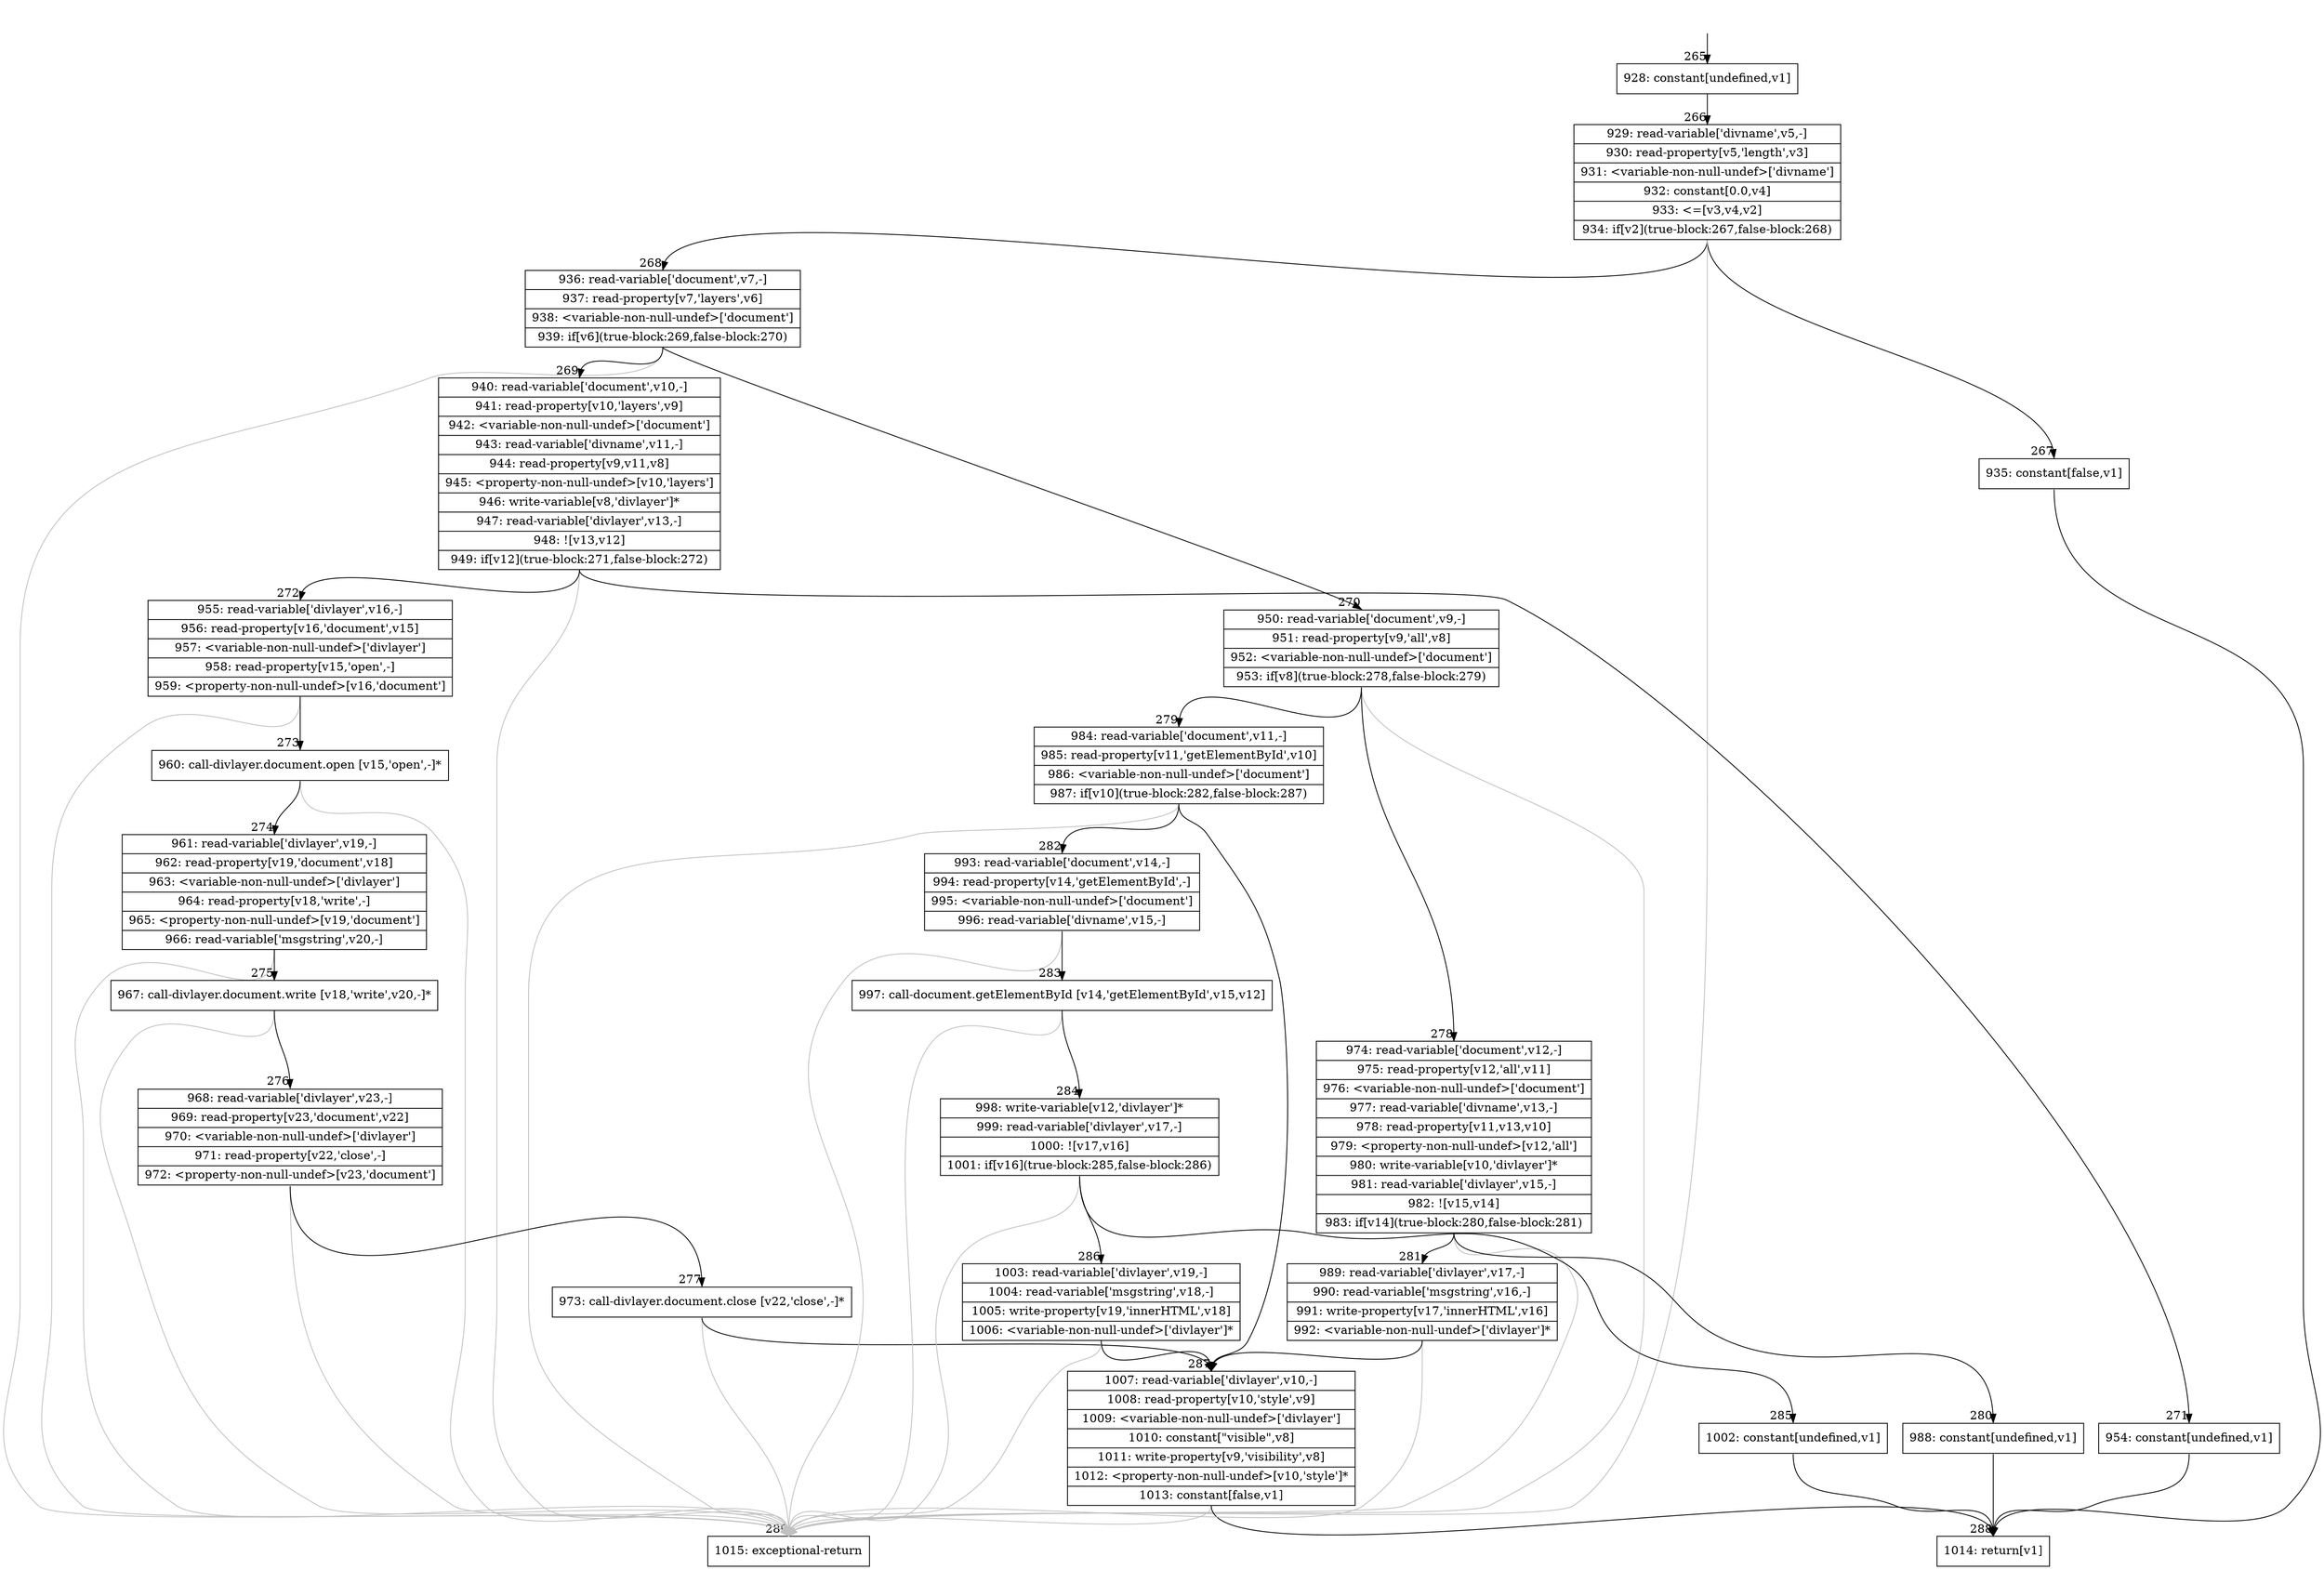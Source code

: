 digraph {
rankdir="TD"
BB_entry29[shape=none,label=""];
BB_entry29 -> BB265 [tailport=s, headport=n, headlabel="    265"]
BB265 [shape=record label="{928: constant[undefined,v1]}" ] 
BB265 -> BB266 [tailport=s, headport=n, headlabel="      266"]
BB266 [shape=record label="{929: read-variable['divname',v5,-]|930: read-property[v5,'length',v3]|931: \<variable-non-null-undef\>['divname']|932: constant[0.0,v4]|933: \<=[v3,v4,v2]|934: if[v2](true-block:267,false-block:268)}" ] 
BB266 -> BB267 [tailport=s, headport=n, headlabel="      267"]
BB266 -> BB268 [tailport=s, headport=n, headlabel="      268"]
BB266 -> BB289 [tailport=s, headport=n, color=gray, headlabel="      289"]
BB267 [shape=record label="{935: constant[false,v1]}" ] 
BB267 -> BB288 [tailport=s, headport=n, headlabel="      288"]
BB268 [shape=record label="{936: read-variable['document',v7,-]|937: read-property[v7,'layers',v6]|938: \<variable-non-null-undef\>['document']|939: if[v6](true-block:269,false-block:270)}" ] 
BB268 -> BB269 [tailport=s, headport=n, headlabel="      269"]
BB268 -> BB270 [tailport=s, headport=n, headlabel="      270"]
BB268 -> BB289 [tailport=s, headport=n, color=gray]
BB269 [shape=record label="{940: read-variable['document',v10,-]|941: read-property[v10,'layers',v9]|942: \<variable-non-null-undef\>['document']|943: read-variable['divname',v11,-]|944: read-property[v9,v11,v8]|945: \<property-non-null-undef\>[v10,'layers']|946: write-variable[v8,'divlayer']*|947: read-variable['divlayer',v13,-]|948: ![v13,v12]|949: if[v12](true-block:271,false-block:272)}" ] 
BB269 -> BB271 [tailport=s, headport=n, headlabel="      271"]
BB269 -> BB272 [tailport=s, headport=n, headlabel="      272"]
BB269 -> BB289 [tailport=s, headport=n, color=gray]
BB270 [shape=record label="{950: read-variable['document',v9,-]|951: read-property[v9,'all',v8]|952: \<variable-non-null-undef\>['document']|953: if[v8](true-block:278,false-block:279)}" ] 
BB270 -> BB278 [tailport=s, headport=n, headlabel="      278"]
BB270 -> BB279 [tailport=s, headport=n, headlabel="      279"]
BB270 -> BB289 [tailport=s, headport=n, color=gray]
BB271 [shape=record label="{954: constant[undefined,v1]}" ] 
BB271 -> BB288 [tailport=s, headport=n]
BB272 [shape=record label="{955: read-variable['divlayer',v16,-]|956: read-property[v16,'document',v15]|957: \<variable-non-null-undef\>['divlayer']|958: read-property[v15,'open',-]|959: \<property-non-null-undef\>[v16,'document']}" ] 
BB272 -> BB273 [tailport=s, headport=n, headlabel="      273"]
BB272 -> BB289 [tailport=s, headport=n, color=gray]
BB273 [shape=record label="{960: call-divlayer.document.open [v15,'open',-]*}" ] 
BB273 -> BB274 [tailport=s, headport=n, headlabel="      274"]
BB273 -> BB289 [tailport=s, headport=n, color=gray]
BB274 [shape=record label="{961: read-variable['divlayer',v19,-]|962: read-property[v19,'document',v18]|963: \<variable-non-null-undef\>['divlayer']|964: read-property[v18,'write',-]|965: \<property-non-null-undef\>[v19,'document']|966: read-variable['msgstring',v20,-]}" ] 
BB274 -> BB275 [tailport=s, headport=n, headlabel="      275"]
BB274 -> BB289 [tailport=s, headport=n, color=gray]
BB275 [shape=record label="{967: call-divlayer.document.write [v18,'write',v20,-]*}" ] 
BB275 -> BB276 [tailport=s, headport=n, headlabel="      276"]
BB275 -> BB289 [tailport=s, headport=n, color=gray]
BB276 [shape=record label="{968: read-variable['divlayer',v23,-]|969: read-property[v23,'document',v22]|970: \<variable-non-null-undef\>['divlayer']|971: read-property[v22,'close',-]|972: \<property-non-null-undef\>[v23,'document']}" ] 
BB276 -> BB277 [tailport=s, headport=n, headlabel="      277"]
BB276 -> BB289 [tailport=s, headport=n, color=gray]
BB277 [shape=record label="{973: call-divlayer.document.close [v22,'close',-]*}" ] 
BB277 -> BB287 [tailport=s, headport=n, headlabel="      287"]
BB277 -> BB289 [tailport=s, headport=n, color=gray]
BB278 [shape=record label="{974: read-variable['document',v12,-]|975: read-property[v12,'all',v11]|976: \<variable-non-null-undef\>['document']|977: read-variable['divname',v13,-]|978: read-property[v11,v13,v10]|979: \<property-non-null-undef\>[v12,'all']|980: write-variable[v10,'divlayer']*|981: read-variable['divlayer',v15,-]|982: ![v15,v14]|983: if[v14](true-block:280,false-block:281)}" ] 
BB278 -> BB280 [tailport=s, headport=n, headlabel="      280"]
BB278 -> BB281 [tailport=s, headport=n, headlabel="      281"]
BB278 -> BB289 [tailport=s, headport=n, color=gray]
BB279 [shape=record label="{984: read-variable['document',v11,-]|985: read-property[v11,'getElementById',v10]|986: \<variable-non-null-undef\>['document']|987: if[v10](true-block:282,false-block:287)}" ] 
BB279 -> BB282 [tailport=s, headport=n, headlabel="      282"]
BB279 -> BB287 [tailport=s, headport=n]
BB279 -> BB289 [tailport=s, headport=n, color=gray]
BB280 [shape=record label="{988: constant[undefined,v1]}" ] 
BB280 -> BB288 [tailport=s, headport=n]
BB281 [shape=record label="{989: read-variable['divlayer',v17,-]|990: read-variable['msgstring',v16,-]|991: write-property[v17,'innerHTML',v16]|992: \<variable-non-null-undef\>['divlayer']*}" ] 
BB281 -> BB287 [tailport=s, headport=n]
BB281 -> BB289 [tailport=s, headport=n, color=gray]
BB282 [shape=record label="{993: read-variable['document',v14,-]|994: read-property[v14,'getElementById',-]|995: \<variable-non-null-undef\>['document']|996: read-variable['divname',v15,-]}" ] 
BB282 -> BB283 [tailport=s, headport=n, headlabel="      283"]
BB282 -> BB289 [tailport=s, headport=n, color=gray]
BB283 [shape=record label="{997: call-document.getElementById [v14,'getElementById',v15,v12]}" ] 
BB283 -> BB284 [tailport=s, headport=n, headlabel="      284"]
BB283 -> BB289 [tailport=s, headport=n, color=gray]
BB284 [shape=record label="{998: write-variable[v12,'divlayer']*|999: read-variable['divlayer',v17,-]|1000: ![v17,v16]|1001: if[v16](true-block:285,false-block:286)}" ] 
BB284 -> BB285 [tailport=s, headport=n, headlabel="      285"]
BB284 -> BB286 [tailport=s, headport=n, headlabel="      286"]
BB284 -> BB289 [tailport=s, headport=n, color=gray]
BB285 [shape=record label="{1002: constant[undefined,v1]}" ] 
BB285 -> BB288 [tailport=s, headport=n]
BB286 [shape=record label="{1003: read-variable['divlayer',v19,-]|1004: read-variable['msgstring',v18,-]|1005: write-property[v19,'innerHTML',v18]|1006: \<variable-non-null-undef\>['divlayer']*}" ] 
BB286 -> BB287 [tailport=s, headport=n]
BB286 -> BB289 [tailport=s, headport=n, color=gray]
BB287 [shape=record label="{1007: read-variable['divlayer',v10,-]|1008: read-property[v10,'style',v9]|1009: \<variable-non-null-undef\>['divlayer']|1010: constant[\"visible\",v8]|1011: write-property[v9,'visibility',v8]|1012: \<property-non-null-undef\>[v10,'style']*|1013: constant[false,v1]}" ] 
BB287 -> BB288 [tailport=s, headport=n]
BB287 -> BB289 [tailport=s, headport=n, color=gray]
BB288 [shape=record label="{1014: return[v1]}" ] 
BB289 [shape=record label="{1015: exceptional-return}" ] 
//#$~ 415
}
